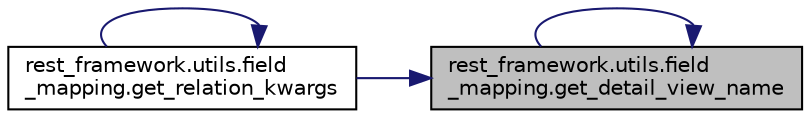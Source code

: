 digraph "rest_framework.utils.field_mapping.get_detail_view_name"
{
 // LATEX_PDF_SIZE
  edge [fontname="Helvetica",fontsize="10",labelfontname="Helvetica",labelfontsize="10"];
  node [fontname="Helvetica",fontsize="10",shape=record];
  rankdir="RL";
  Node1 [label="rest_framework.utils.field\l_mapping.get_detail_view_name",height=0.2,width=0.4,color="black", fillcolor="grey75", style="filled", fontcolor="black",tooltip=" "];
  Node1 -> Node1 [dir="back",color="midnightblue",fontsize="10",style="solid",fontname="Helvetica"];
  Node1 -> Node2 [dir="back",color="midnightblue",fontsize="10",style="solid",fontname="Helvetica"];
  Node2 [label="rest_framework.utils.field\l_mapping.get_relation_kwargs",height=0.2,width=0.4,color="black", fillcolor="white", style="filled",URL="$d0/df3/namespacerest__framework_1_1utils_1_1field__mapping.html#af344a830a30899a72e36c9b78d29b1e0",tooltip=" "];
  Node2 -> Node2 [dir="back",color="midnightblue",fontsize="10",style="solid",fontname="Helvetica"];
}
